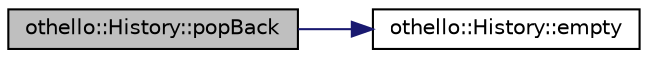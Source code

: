 digraph "othello::History::popBack"
{
  edge [fontname="Helvetica",fontsize="10",labelfontname="Helvetica",labelfontsize="10"];
  node [fontname="Helvetica",fontsize="10",shape=record];
  rankdir="LR";
  Node1 [label="othello::History::popBack",height=0.2,width=0.4,color="black", fillcolor="grey75", style="filled", fontcolor="black"];
  Node1 -> Node2 [color="midnightblue",fontsize="10",style="solid",fontname="Helvetica"];
  Node2 [label="othello::History::empty",height=0.2,width=0.4,color="black", fillcolor="white", style="filled",URL="$db/d19/classothello_1_1_history.html#aa5ef1b86a3e2dee26948d3b17a3863e7"];
}
